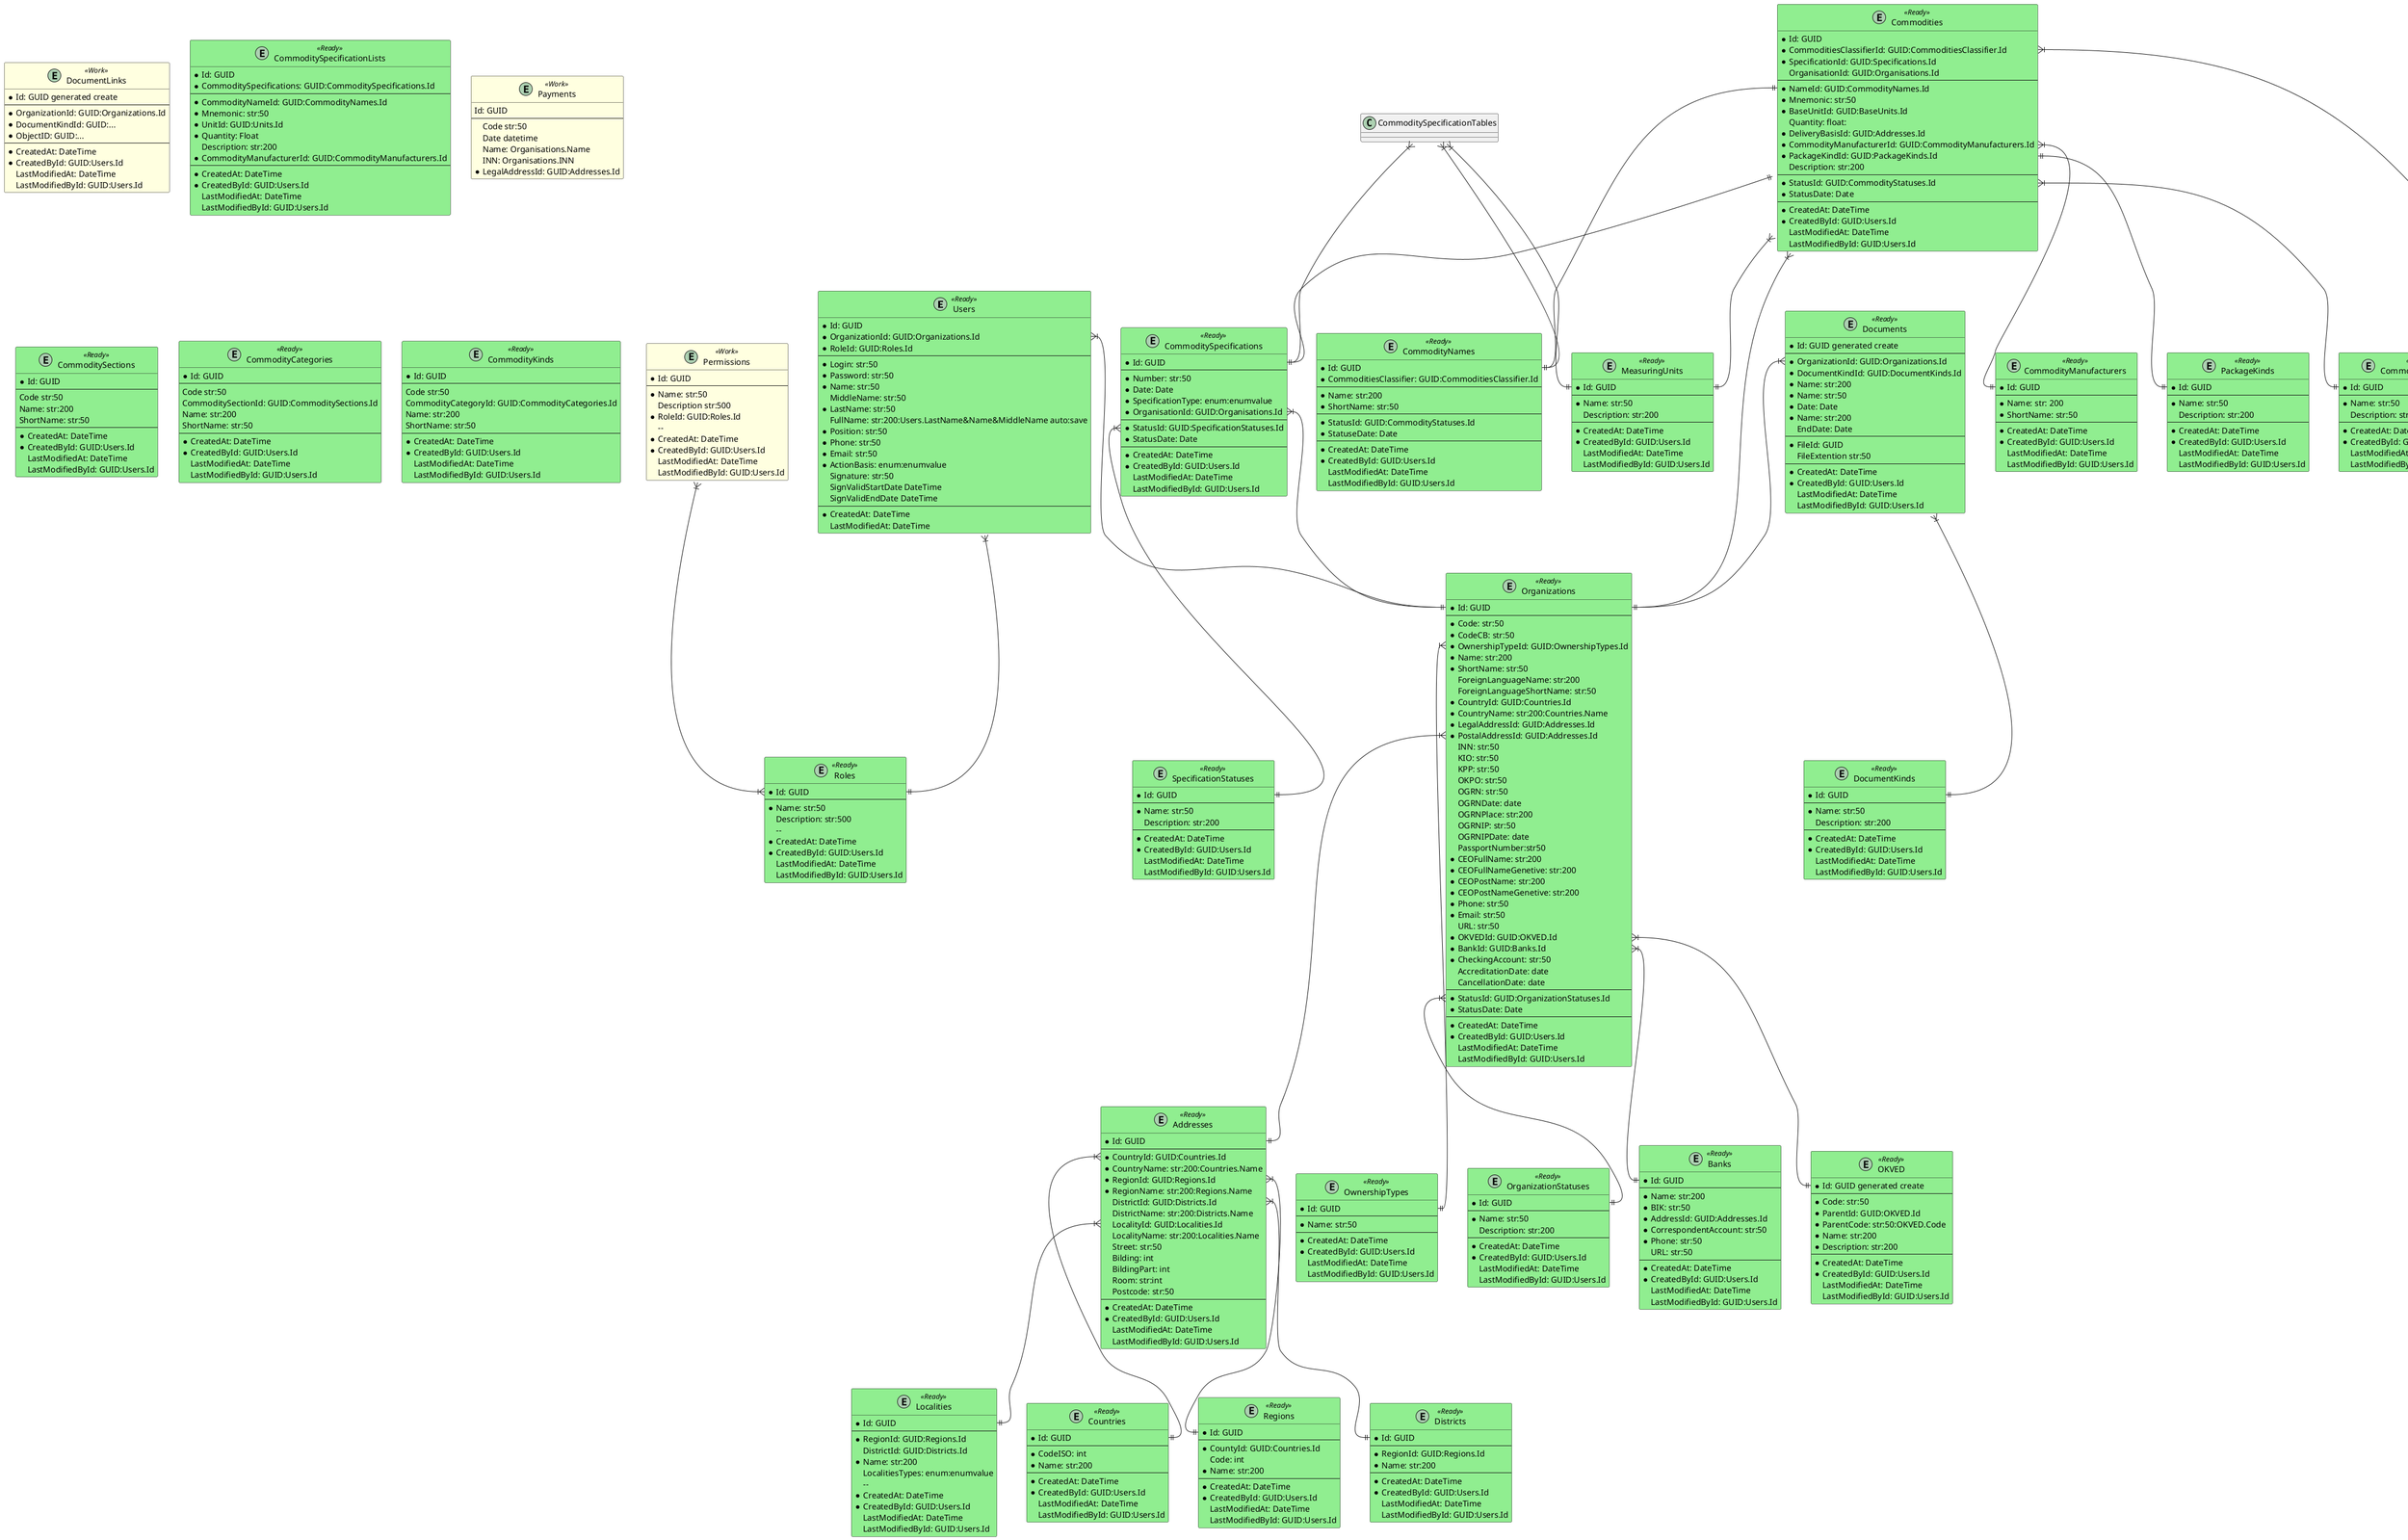 @startuml "CTS Object Diagram"
/'**Легенда 

Типы данных (DataType):
    str:<long>                  Строка (string) определенной длинны в символах, размер лучше всего указывать кратным 8, т.е. 32, 64, 128, 256 и т.д., минимальная длина строки 32 символа.
    text                        Текст (text) неограниченно длинны.
    int                         Беззнаковое целое число (integer).
    float:<accuracy>            Число (numeric). Вещественное число с определенной точностью. Точность определяется количеством знаков после запятой в формате .<число знаковпосле запятой>.
    date:<mask>                 Дата (date). С помощью маски задается формат вводимого значения, dd, mm, yy, yyyy. Например: dd.mm.yyyy т.д.
    time:<mask>                 Время (time). С помощью маски задается формат вводимого значения, элементы маски hh, mm, ss. Пример: hh:mm:ss, hh:mm, mm:ss и т.д.
    datetime:<mask>             Дата и время (datetime). Дата, дата и время с определенной точностью. С помощью маски задается формат вводимого значения dd.mm.yyyy(yy)_hh:mm:ss, или dd.mm.yyyy(yy).
    bool                        Логический (boolean). Логическое значение - Истина/Лож. Используется для чек-боксов и радио-кнопок.
    enum:enumvalue              Перечисление (enumeration). Значения перечисления указываются в следующей строке в <enumvalue:>, в виде комментария обозначаемом "'", через "," в формате enumvalue:<Id>|<Name>. Перечисление, используется для полей с выпадающим списком к количеством значенией не более 5-10.
    bin                         Бинарный (binary) тип данных. Используется для указания на то что в поле будут хранится именно бинарные данные, например, хэши и т.д.
    GUID                        Глобальный уникльный идентификатор.  

Формат описания объектов (сущьностей):
    EntityName                  Имя объекта.
    EntityStage                 Состояние объекта, Work (в работе)/Ready (готово).
    DataType:argument           Тип данных и даполнительный аргумент, напимер длина строки для строкового реквизита.
    RefrerenceObject.Requsite   Указание на то что данные в рекыизит нужно взять из реквизита указанного объекта, указывается при необходимости.     
    Mandatory                   Знаком "*" - реквизит обязательный для заполнения.

    /'Наименование объекта'/ entity EntityName <<EntityStage>> {
        /'Наименование реквизита'/<Mandatory>RequisiteName: DataType:argument:RefrerenceObject.Requsite
    }        
'/


'**Оформление объектов
skinparam class {
/'Готово'/      BackgroundColor<<Ready>>    LightGreen
/'В работе'/    BackgroundColor<<Work>>     LightYellow
}

'**Таблицы

/'Пользователи'/ entity Users <<Ready>> {
    *Id: GUID
    /'Организация'/ *OrganizationId: GUID:Organizations.Id
    /'Роль'/ *RoleId: GUID:Roles.Id
    --
    /'Логин'/ *Login: str:50
    /'Пароль'/ *Password: str:50
    /'Имя'/ *Name: str:50
    /'Отчество'/ MiddleName: str:50
    /'Фамилия'/ *LastName: str:50
    /'ФИО'/ FullName: str:200:Users.LastName&Name&MiddleName auto:save
    /'Должность'/ *Position: str:50
    /'Телефон'/ *Phone: str:50
    /'Е-мэйл'/ *Email: str:50
    /'Действует на основании)'/ *ActionBasis: enum:enumvalue
    'enumvalue:0|Устава, 1|Доверенности
    /'ЭЦП'/ Signature: str:50
    /'Дата начала действия ЭЦП'/ SignValidStartDate DateTime
    /'Дата окончания действия ЭЦП'/ SignValidEndDate DateTime
    --
    /'Создано'/ *CreatedAt: DateTime
    /'Модифицировано'/ LastModifiedAt: DateTime
}

/'Роли'/ entity Roles <<Ready>> {
    *Id: GUID
    --
    /'Имя'/ *Name: str:50
    /'Описание'/ Description: str:500
     --
    /'Создано'/ *CreatedAt: DateTime
    /'Кем создано'/ *CreatedById: GUID:Users.Id
    /'Модифицировано'/ LastModifiedAt: DateTime
    /'Кем модифицировано'/ LastModifiedById: GUID:Users.Id
}

/'Разрешения'/ entity Permissions <<Work>> {
'?Нужно продумать как будем описывать разрешения для отдельных объектов?
    *Id: GUID
    --
    /'Имя'/ *Name: str:50
    /'Описание'/ Description str:500
    /'Роль'/ *RoleId: GUID:Roles.Id
     --
    /'Создано'/ *CreatedAt: DateTime
    /'Кем создано'/ *CreatedById: GUID:Users.Id
    /'Модифицировано'/ LastModifiedAt: DateTime
    /'Кем модифицировано'/ LastModifiedById: GUID:Users.Id
}

/'Адреса'/ entity Addresses <<Ready>> {
    *Id: GUID
    --
    /'Страна'/ *CountryId: GUID:Countries.Id
    /'Страна'/ *CountryName: str:200:Countries.Name
    /'Регион'/ *RegionId: GUID:Regions.Id
    /'Регион'/ *RegionName: str:200:Regions.Name
    /'Район'/ DistrictId: GUID:Districts.Id
    /'Район'/ DistrictName: str:200:Districts.Name
    /'Населенный пункт'/ LocalityId: GUID:Localities.Id
    /'Населенный пункт'/ LocalityName: str:200:Localities.Name
    /'Улица'/ Street: str:50
    /'Дом'/ Bilding: int
    /'Корпус'/ BildingPart: int
    /'Комната'/ Room: str:int
    /'Индекс'/ Postcode: str:50
    --
    /'Создано'/ *CreatedAt: DateTime
    /'Кем создано'/ *CreatedById: GUID:Users.Id
    /'Модифицировано'/ LastModifiedAt: DateTime
    /'Кем модифицировано'/ LastModifiedById: GUID:Users.Id
}

/'Страны'/ entity Countries <<Ready>> {
    *Id: GUID
    --
    /'Код'/ *CodeISO: int
    /'Наименование'/ *Name: str:200
    --
    /'Создано'/ *CreatedAt: DateTime
    /'Кем создано'/ *CreatedById: GUID:Users.Id
    /'Модифицировано'/ LastModifiedAt: DateTime
    /'Кем модифицировано'/ LastModifiedById: GUID:Users.Id
}

/'Регионы'/ entity Regions <<Ready>> {
    *Id: GUID
    --
    /'Страна'/ *СountyId: GUID:Countries.Id
    /'Код'/ Code: int
    /'Наименование'/ *Name: str:200
    --
    /'Создано'/ *CreatedAt: DateTime
    /'Кем создано'/ *CreatedById: GUID:Users.Id
    /'Модифицировано'/ LastModifiedAt: DateTime
    /'Кем модифицировано'/ LastModifiedById: GUID:Users.Id
}

/'Районы'/ entity Districts <<Ready>> {
    *Id: GUID
    --
    /'Регион'/ *RegionId: GUID:Regions.Id
    /'Наименование'/ *Name: str:200
    --
    /'Создано'/ *CreatedAt: DateTime
    /'Кем создано'/ *CreatedById: GUID:Users.Id
    /'Модифицировано'/ LastModifiedAt: DateTime
    /'Кем модифицировано'/ LastModifiedById: GUID:Users.Id
}

/'Населенные пункты'/ entity Localities <<Ready>> {
    *Id: GUID
    --
    /'Регион'/ *RegionId: GUID:Regions.Id
    /'Район'/ DistrictId: GUID:Districts.Id
    /'Наименование'/ *Name: str:200
    /'Типы населенных пунктов'/ LocalitiesTypes: enum:enumvalue
    'enumvalue: 0|Индекс,10|Город,20|Поселок,21|Станица,30|Древня,31|Село,32|Хутор,40|Станция,41|ЖД станция
     --
    /'Создано'/ *CreatedAt: DateTime
    /'Кем создано'/ *CreatedById: GUID:Users.Id
    /'Модифицировано'/ LastModifiedAt: DateTime
    /'Кем модифицировано'/ LastModifiedById: GUID:Users.Id
}

/'Организации-участники торгов'/ entity Organizations <<Ready>> {
    *Id: GUID
    --
    /'Код'/ *Code: str:50
    /'Код ЦБ'/*CodeCB: str:50
    /'Форма собственности'/ *OwnershipTypeId: GUID:OwnershipTypes.Id 
    /'Наименование'/ *Name: str:200
    /'Сокращенно наименование'/ *ShortName: str:50
    /'Полное наименование на иностранном языке'/ ForeignLanguageName: str:200
    /'Краткое наименование на иностранном языке'/ ForeignLanguageShortName: str:50
    /'Страна'/*CountryId: GUID:Countries.Id
    /'Страна'/ *CountryName: str:200:Countries.Name
    /'Юридический адрес'/ *LegalAddressId: GUID:Addresses.Id
    /'Почтовый адрес'/ *PostalAddressId: GUID:Addresses.Id
    /'ИНН'/ INN: str:50
    /'КИО'/ KIO: str:50
    /'КПП'/ KPP: str:50
    /'ОКПО'/ OKPO: str:50
    /'ОГРН'/ OGRN: str:50
    /'Дата присвоения ОГРН'/ OGRNDate: date
    /'Место выдачи ОГРН'/ OGRNPlace: str:200
    /'ОГРНИП'/ OGRNIP: str:50
    /'Дата регистрации ИП'/ OGRNIPDate: date
    /'Паспорт'/ PassportNumber:str50
    /'ФИО руководителя'/ *CEOFullName: str:200
    /'ФИО руководителя в родительном падеже'/ *CEOFullNameGenetive: str:200
    /'Должность руководителя'/ *CEOPostName: str:200
    /'Должность руководителя в родительном падеже'/ *CEOPostNameGenetive: str:200
    /'Телефон'/ *Phone: str:50
    /'Е-мэйл'/ *Email: str:50
    /'Web-адрес'/ URL: str:50
    /'Вид деятельности по ОКВЭД'/ *OKVEDId: GUID:OKVED.Id
    /'Банк'/ *BankId: GUID:Banks.Id
    /'Расчетный счёт'/ *CheckingAccount: str:50
    /'Дата аккредитации'/ AccreditationDate: date 
    /'Дата отмены аккредитации'/ CancellationDate: date 
    --
    /'Статус'/ *StatusId: GUID:OrganizationStatuses.Id
    /'Дата статуса'/ *StatusDate: Date
    --
    /'Создано'/ *CreatedAt: DateTime
    /'Кем создано'/ *CreatedById: GUID:Users.Id
    /'Модифицировано'/ LastModifiedAt: DateTime
    /'Кем модифицировано'/ LastModifiedById: GUID:Users.Id
}

/'Статус организации'/ entity OrganizationStatuses <<Ready>> {
    *Id: GUID
    --
    /'Наименование'/ *Name: str:50
    /'Описание'/ Description: str:200
    --
    /'Создано'/ *CreatedAt: DateTime
    /'Кем создано'/ *CreatedById: GUID:Users.Id
    /'Модифицировано'/ LastModifiedAt: DateTime
    /'Кем модифицировано'/ LastModifiedById: GUID:Users.Id
}

/'Формы собственности'/  entity OwnershipTypes <<Ready>> {
    *Id: GUID
    --
    /'Наименование'/ *Name: str:50
    --
    /'Создано'/ *CreatedAt: DateTime
    /'Кем создано'/ *CreatedById: GUID:Users.Id
    /'Модифицировано'/ LastModifiedAt: DateTime
    /'Кем модифицировано'/ LastModifiedById: GUID:Users.Id
} 

/'Банки'/ entity Banks <<Ready>> {
    *Id: GUID
    --
    /'Наименование'/ *Name: str:200
    /'БИК'/ *BIK: str:50
    /'Адрес'/ *AddressId: GUID:Addresses.Id
    /'Корресподентский счёт'/ *CorrespondentAccount: str:50
    /'Телефон'/ *Phone: str:50
    /'Веб-адрес'/ URL: str:50
    --
    /'Создано'/ *CreatedAt: DateTime
    /'Кем создано'/ *CreatedById: GUID:Users.Id
    /'Модифицировано'/ LastModifiedAt: DateTime
    /'Кем модифицировано'/ LastModifiedById: GUID:Users.Id
}

/'Виды деятельности по ОКВЭД'/ entity OKVED <<Ready>> {
    *Id: GUID generated create
    --
    /'Код'/ *Code: str:50
    /'Код-родитель'/ *ParentId: GUID:OKVED.Id
    /'Код-родитель'/ *ParentCode: str:50:OKVED.Code
    /'Наименование'/ *Name: str:200
    /'Расшифровка'/ *Description: str:200
    --
    /'Создано'/ *CreatedAt: DateTime
    /'Кем создано'/ *CreatedById: GUID:Users.Id
    /'Модифицировано'/ LastModifiedAt: DateTime
    /'Кем модифицировано'/ LastModifiedById: GUID:Users.Id
}

/'Документы'/ entity Documents <<Ready>> {
    *Id: GUID generated create
    --
    /'Организация'/ *OrganizationId: GUID:Organizations.Id
    /'Вид документа'/ *DocumentKindId: GUID:DocumentKinds.Id 
    /'Наименование документа'/ *Name: str:200
    /'Номер документа'/ *Name: str:50
    /'Дата документа'/ *Date: Date
    /'Тема документа'/ *Name: str:200
    /'Дата завердения действия'/ EndDate: Date
    --
    /'Сыылка на документ в файловом зранилище'/ *FileId: GUID
    /'Расширение файла'/ FileExtention str:50
    --
    /'Создано'/ *CreatedAt: DateTime
    /'Кем создано'/ *CreatedById: GUID:Users.Id
    /'Модифицировано'/ LastModifiedAt: DateTime
    /'Кем модифицировано'/ LastModifiedById: GUID:Users.Id
}

/'Связи Документов'/ entity DocumentLinks <<Work>> {
    *Id: GUID generated create
    --
    /'Документ'/ *OrganizationId: GUID:Organizations.Id
    /'Вид объекта'/ *DocumentKindId: GUID:...
    /'Объект'/ *ObjectID: GUID:...
    --
    /'Создано'/ *CreatedAt: DateTime
    /'Кем создано'/ *CreatedById: GUID:Users.Id
    /'Модифицировано'/ LastModifiedAt: DateTime
    /'Кем модифицировано'/ LastModifiedById: GUID:Users.Id
}


/'Вид документа'/ entity DocumentKinds <<Ready>>{
    *Id: GUID
    --
    /'Наименование'/ *Name: str:50
    /'Описание'/ Description: str:200
    --
    /'Создано'/ *CreatedAt: DateTime
    /'Кем создано'/ *CreatedById: GUID:Users.Id
    /'Модифицировано'/ LastModifiedAt: DateTime
    /'Кем модифицировано'/ LastModifiedById: GUID:Users.Id
}

/'Каталог товаров, работ и услуг (ТРУ)'/  entity Commodities <<Ready>> { 
    *Id: GUID
    /'Классификатор товаров'/ *CommoditiesClassifierId: GUID:CommoditiesClassifier.Id
    /'Спецификация'/ *SpecificationId: GUID:Specifications.Id
    /'Продавец'/ OrganisationId: GUID:Organisations.Id
    --
    /'Наименование'/ *NameId: GUID:CommodityNames.Id
    /'Мнемоника'/ *Mnemonic: str:50
    /'Лот (единица измерения товара)'/ *BaseUnitId: GUID:BaseUnits.Id
    /'Размер лота'/ Quantity: float: 
    /'Базис поставки'/ *DeliveryBasisId: GUID:Addresses.Id
    /'Завод-производитель'/ *CommodityManufacturerId: GUID:CommodityManufacturers.Id
    /'Упаковка'/ *PackageKindId: GUID:PackageKinds.Id
    /'Описание'/ Description: str:200
    --
    /'Статус'/ *StatusId: GUID:CommodityStatuses.Id
    /'Дата статуса'/ *StatusDate: Date
    --
    /'Создано'/ *CreatedAt: DateTime
    /'Кем создано'/ *CreatedById: GUID:Users.Id
    /'Модифицировано'/ LastModifiedAt: DateTime
    /'Кем модифицировано'/ LastModifiedById: GUID:Users.Id
}

/'Наименования товаров'/ entity CommodityNames <<Ready>> {
    *Id: GUID
    /'Классификатор товаров'/ *CommoditiesClassifier: GUID:CommoditiesClassifier.Id
    --
    /'Наименование'/ *Name: str:200
    /'Краткое наименование'/ *ShortName: str:50
    --
    /'Статус'/ *StatusId: GUID:CommodityStatuses.Id
    /'Дата статуса'/ *StatuseDate: Date
    --
    /'Создано'/ *CreatedAt: DateTime
    /'Кем создано'/ *CreatedById: GUID:Users.Id
    /'Модифицировано'/ LastModifiedAt: DateTime
    /'Кем модифицировано'/ LastModifiedById: GUID:Users.Id
}

/'Спецификации биржевых товаров'/ entity CommoditySpecifications <<Ready>> {
    *Id: GUID
    --
    /'Номер'/ *Number: str:50
    /'Дата'/ *Date: Date
    /'Тип спецификации'/ *SpecificationType: enum:enumvalue
    'enumvalue:1|На допуск товара,2|На корректировку товара, 3|На снятие товара
    /'Участник торгов'/ *OrganisationId: GUID:Organisations.Id
    --
    /'Статус'/ *StatusId: GUID:SpecificationStatuses.Id
    /'Дата статуса'/ *StatusDate: Date
    --
    /'Создано'/ *CreatedAt: DateTime
    /'Кем создано'/ *CreatedById: GUID:Users.Id
    /'Модифицировано'/ LastModifiedAt: DateTime
    /'Кем модифицировано'/ LastModifiedById: GUID:Users.Id
}

/'Список товаров спецификаций'/ entity CommoditySpecificationLists <<Ready>>{
    *Id: GUID 
    /'Спецификация'/ *CommoditySpecifications: GUID:CommoditySpecifications.Id
    --
    /'Наименование товара'/ *CommodityNameId: GUID:CommodityNames.Id
    /'Мнемоника'/ *Mnemonic: str:50
    /'Единица измерения. Creatio'/ *UnitId: GUID:Units.Id
    /'Размер лота'/ *Quantity: Float
    /'Описание'/ Description: str:200
    /'Производитель'/ *CommodityManufacturerId: GUID:CommodityManufacturers.Id
    --
    /'Создано'/ *CreatedAt: DateTime
    /'Кем создано'/ *CreatedById: GUID:Users.Id
    /'Модифицировано'/ LastModifiedAt: DateTime
    /'Кем модифицировано'/ LastModifiedById: GUID:Users.Id
}

/'Счет на оплату'/ entity Payments <<Work>> {
    Id: GUID
    --
    /'Номер счета'/ Code str:50
    /'Дата'/ Date datetime
    /'Исполнитель'/ Name: Organisations.Name
    /'ИНН'/ INN: Organisations.INN
    /'Юридический адрес'/ *LegalAddressId: GUID:Addresses.Id
}

'**Справочники

/'Статусы Каталога ТРУ'/ entity CommodityStatuses <<Ready>>{
    *Id: GUID
    --
    /'Наименование'/ *Name: str:50
    /'Описание'/ Description: str:200
    --
    /'Создано'/ *CreatedAt: DateTime
    /'Кем создано'/ *CreatedById: GUID:Users.Id
    /'Модифицировано'/ LastModifiedAt: DateTime
    /'Кем модифицировано'/ LastModifiedById: GUID:Users.Id
}

/'Статусы Cпецификации'/ entity SpecificationStatuses <<Ready>>{
    *Id: GUID
    --
    /'Наименование'/ *Name: str:50
    /'Описание'/ Description: str:200
    --
    /'Создано'/ *CreatedAt: DateTime
    /'Кем создано'/ *CreatedById: GUID:Users.Id
    /'Модифицировано'/ LastModifiedAt: DateTime
    /'Кем модифицировано'/ LastModifiedById: GUID:Users.Id
}

/'Единицы измерения'/ entity MeasuringUnits <<Ready>> {
    *Id: GUID
    --
    /'Ннаименование'/ *Name: str:50
    /'Описание'/ Description: str:200
    --
    /'Создано'/ *CreatedAt: DateTime
    /'Кем создано'/ *CreatedById: GUID:Users.Id
    /'Модифицировано'/ LastModifiedAt: DateTime
    /'Кем модифицировано'/ LastModifiedById: GUID:Users.Id
}

/'Заводы-производители'/ entity CommodityManufacturers <<Ready>> {
    *Id: GUID
    --
    /'Наименование'/ *Name: str: 200
    /'Краткое наименование'/ *ShortName: str:50
    --
    /'Создано'/ *CreatedAt: DateTime
    /'Кем создано'/ *CreatedById: GUID:Users.Id
    /'Модифицировано'/ LastModifiedAt: DateTime
    /'Кем модифицировано'/ LastModifiedById: GUID:Users.Id
}

/'Виды упаковок'/ entity PackageKinds <<Ready>> {
    *Id: GUID
    --
    /'Наименование'/ *Name: str:50
    /'Описание'/ Description: str:200
    --
    /'Создано'/ *CreatedAt: DateTime
    /'Кем создано'/ *CreatedById: GUID:Users.Id
    /'Модифицировано'/ LastModifiedAt: DateTime
    /'Кем модифицировано'/ LastModifiedById: GUID:Users.Id
}

/'Классификатор товаров'/ entity CommoditiesClassifier <<Ready>> {
    *Id: GUID
    --
    /'Отделение торгов'/ CommoditySectionId: GUID:CommoditySections.Id
    /'Категория товаров'/ CommodityCategoryId: GUID:CommodityCategories.Id
    /'Виды товаров'/ CommodityKindId: GUID:CommodityKinds.Id
    --
    /'Создано'/ *CreatedAt: DateTime
    /'Кем создано'/ *CreatedById: GUID:Users.Id
    /'Модифицировано'/ LastModifiedAt: DateTime
    /'Кем модифицировано'/ LastModifiedById: GUID:Users.Id
}

/'Отделения торгов'/ entity CommoditySections<<Ready>> {
    *Id: GUID
    --
    /'Код'/ Code str:50
    /'Полное наименование'/ Name: str:200
    /'Краткое наименование'/ ShortName: str:50
    --
    /'Создано'/ *CreatedAt: DateTime
    /'Кем создано'/ *CreatedById: GUID:Users.Id
    /'Модифицировано'/ LastModifiedAt: DateTime
    /'Кем модифицировано'/ LastModifiedById: GUID:Users.Id
}

/'Категории товаров'/ entity CommodityCategories <<Ready>> {
    *Id: GUID
    --
    /'Код'/ Code str:50
    /'Отделение торгов'/ CommoditySectionId: GUID:CommoditySections.Id
    /'Полное наименование'/ Name: str:200
    /'Краткое наименование'/ ShortName: str:50
    --
    /'Создано'/ *CreatedAt: DateTime
    /'Кем создано'/ *CreatedById: GUID:Users.Id
    /'Модифицировано'/ LastModifiedAt: DateTime
    /'Кем модифицировано'/ LastModifiedById: GUID:Users.Id
}

/'Виды товаров'/ entity CommodityKinds <<Ready>> {
    *Id: GUID
    --
    /'Код'/ Code str:50
    /'Категория товаров'/ CommodityCategoryId: GUID:CommodityCategories.Id
    /'Полное наименование'/ Name: str:200
    /'Краткое наименование'/ ShortName: str:50
    --
    /'Создано'/ *CreatedAt: DateTime
    /'Кем создано'/ *CreatedById: GUID:Users.Id
    /'Модифицировано'/ LastModifiedAt: DateTime
    /'Кем модифицировано'/ LastModifiedById: GUID:Users.Id
}



'***Связи таблиц

'Пользователи
    Users::OrganizationId }|--|| Organizations::Id
    Users::RolesId }|--|| Roles::Id
    
'Разрешения'
    Permissions::RolesId }|--|{ Roles::Id

'Адреса
    Addresses::CountryId }|--|| Countries::Id
    Addresses::RegionId }|--|| Regions::Id
    Addresses::DistrictId }|--|| Districts::Id
    Addresses::LocalityId }|--|| Localities::Id

'Организация
    Organizations::OwnershipTypeId }|--|| OwnershipTypes::Id
    Organizations::OKVEDId }|--|| OKVED::Id
    Organizations::PostalAddressId }|--|| Addresses::Id
    Organizations::BankId }|--|| Banks::Id
    Organizations::StatusId }|--|| OrganizationStatuses::Id

'Документы
    Documents::OrganizationId }|--|| Organizations::Id
    Documents::DocumentKindsId }|--|| DocumentKinds::Id

/'New 09/12/21'/
'Каталог ТРУ'
    Commodities::NameId ||--|| CommodityNames::Id
    Commodities::MeasuringUnitId }|--|| MeasuringUnits::Id
    Commodities::CommoditiesClassifier }|--|| CommoditiesClassifier::Id
    Commodities::PackageKindId ||--|| PackageKinds::Id
    Commodities::CommodityManufacturerId }|--|| CommodityManufacturers::Id
    Commodities::OrganisationsId }|--|| Organizations::Id
    Commodities::StatusId }|--|| CommodityStatuses::Id
    Commodities::CommoditySpecificationId ||--|| CommoditySpecifications::Id 

'Спецификация биржевых товаров
    CommoditySpecifications::OrganisationId }|--|| Organizations::Id
    CommoditySpecifications::StatusId }|--|| SpecificationStatuses::Id

'Табличная часть Спецификаций биржевых товаров
    CommoditySpecificationTables::CommoditySpecificationId }|--|| CommoditySpecifications::Id
    CommoditySpecificationTables::CommodityNameId }|--|| CommodityNames::Id
    CommoditySpecificationTables::MeasuringUnitId }|--|| MeasuringUnits::Id

@enduml